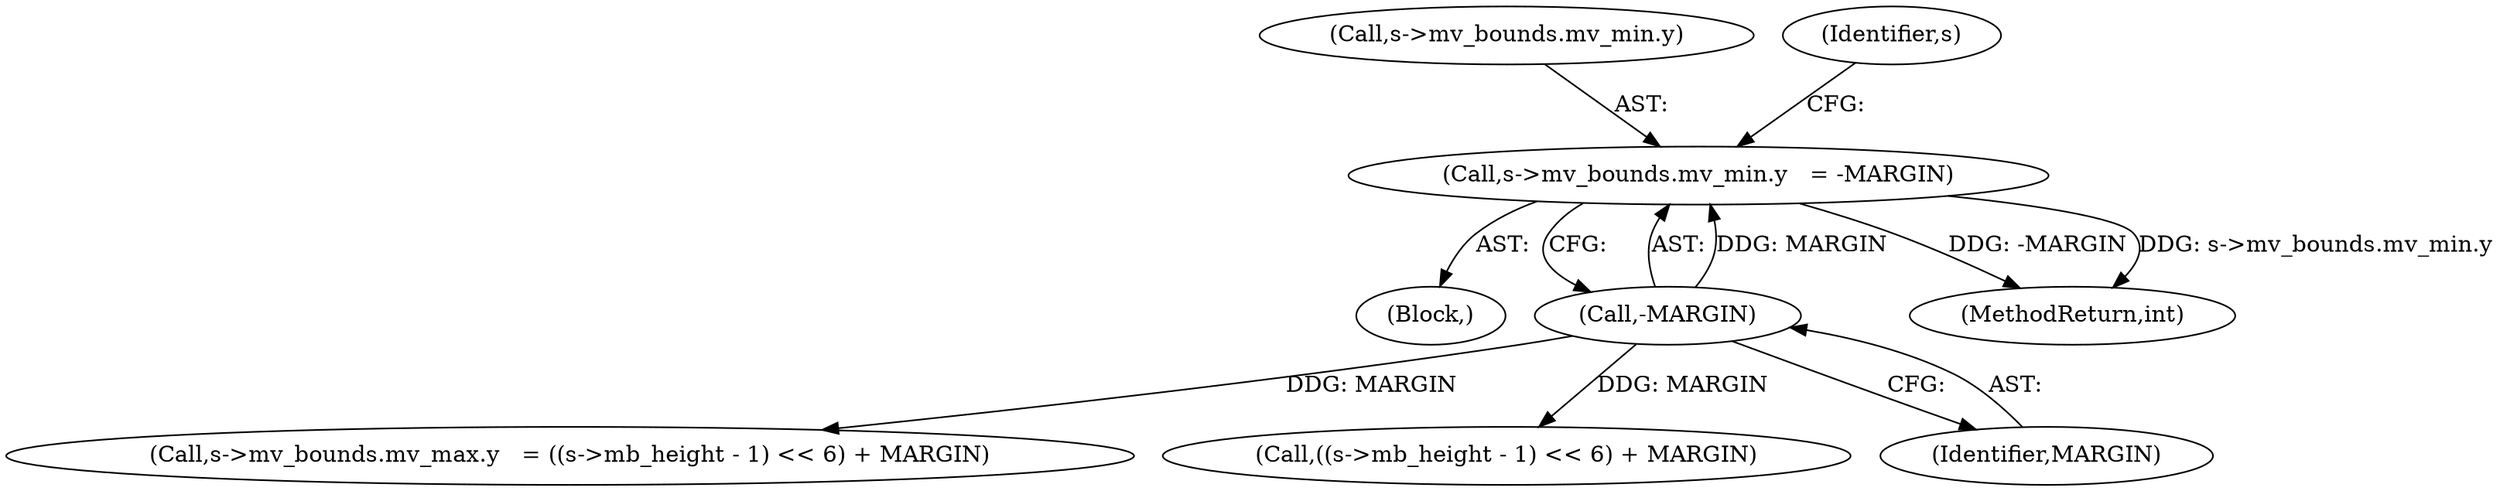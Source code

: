 digraph "0_FFmpeg_6b5d3fb26fb4be48e4966e4b1d97c2165538d4ef@pointer" {
"1000703" [label="(Call,s->mv_bounds.mv_min.y   = -MARGIN)"];
"1000711" [label="(Call,-MARGIN)"];
"1000711" [label="(Call,-MARGIN)"];
"1000703" [label="(Call,s->mv_bounds.mv_min.y   = -MARGIN)"];
"1000704" [label="(Call,s->mv_bounds.mv_min.y)"];
"1000713" [label="(Call,s->mv_bounds.mv_max.y   = ((s->mb_height - 1) << 6) + MARGIN)"];
"1000721" [label="(Call,((s->mb_height - 1) << 6) + MARGIN)"];
"1000108" [label="(Block,)"];
"1000877" [label="(MethodReturn,int)"];
"1000712" [label="(Identifier,MARGIN)"];
"1000717" [label="(Identifier,s)"];
"1000703" -> "1000108"  [label="AST: "];
"1000703" -> "1000711"  [label="CFG: "];
"1000704" -> "1000703"  [label="AST: "];
"1000711" -> "1000703"  [label="AST: "];
"1000717" -> "1000703"  [label="CFG: "];
"1000703" -> "1000877"  [label="DDG: -MARGIN"];
"1000703" -> "1000877"  [label="DDG: s->mv_bounds.mv_min.y"];
"1000711" -> "1000703"  [label="DDG: MARGIN"];
"1000711" -> "1000712"  [label="CFG: "];
"1000712" -> "1000711"  [label="AST: "];
"1000711" -> "1000713"  [label="DDG: MARGIN"];
"1000711" -> "1000721"  [label="DDG: MARGIN"];
}
